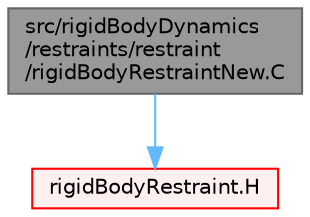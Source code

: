 digraph "src/rigidBodyDynamics/restraints/restraint/rigidBodyRestraintNew.C"
{
 // LATEX_PDF_SIZE
  bgcolor="transparent";
  edge [fontname=Helvetica,fontsize=10,labelfontname=Helvetica,labelfontsize=10];
  node [fontname=Helvetica,fontsize=10,shape=box,height=0.2,width=0.4];
  Node1 [id="Node000001",label="src/rigidBodyDynamics\l/restraints/restraint\l/rigidBodyRestraintNew.C",height=0.2,width=0.4,color="gray40", fillcolor="grey60", style="filled", fontcolor="black",tooltip=" "];
  Node1 -> Node2 [id="edge1_Node000001_Node000002",color="steelblue1",style="solid",tooltip=" "];
  Node2 [id="Node000002",label="rigidBodyRestraint.H",height=0.2,width=0.4,color="red", fillcolor="#FFF0F0", style="filled",URL="$rigidBodyRestraint_8H.html",tooltip=" "];
}
